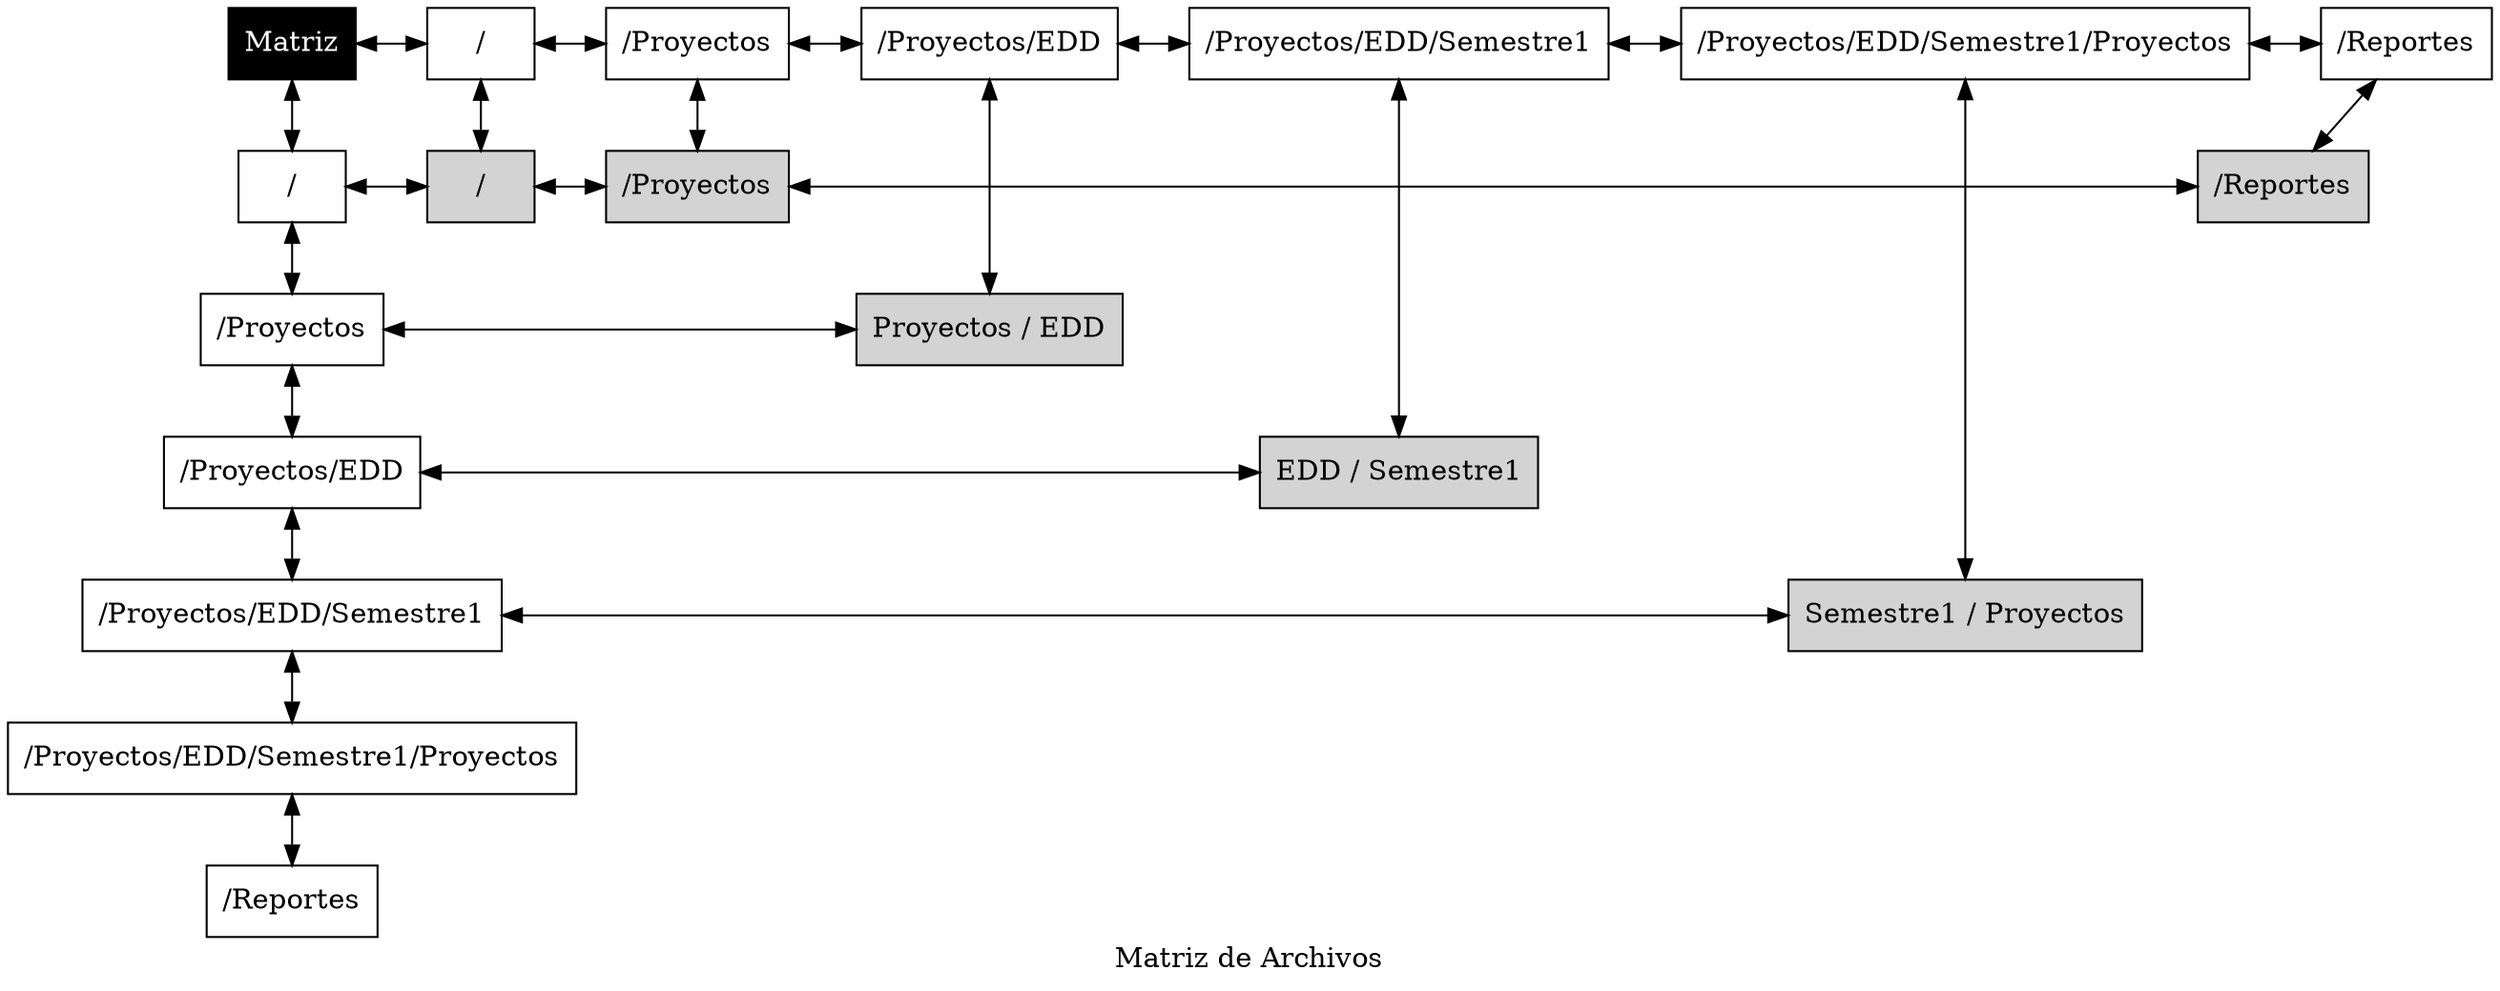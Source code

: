 digraph matriz {

	rankdir = TB;

	node[shape = rectangle];

	graph[nodesep = 0.5];

	0001000[label="Matriz", style="filled", fontcolor="white", color="black"];

	802302183[label="/", style="solid"];
	1623845845[label="/Proyectos", style="solid"];
	350351882[label="/Proyectos/EDD", style="solid"];
	348548156[label="/Proyectos/EDD/Semestre1", style="solid"];
	720235347[label="/Proyectos/EDD/Semestre1/Proyectos", style="solid"];
	89467544[label="/Reportes", style="solid"];

	515893658[label="/", style="solid"];
	960479741[label="/Proyectos", style="solid"];
	2085421818[label="/Proyectos/EDD", style="solid"];
	1348531713[label="/Proyectos/EDD/Semestre1", style="solid"];
	829564590[label="/Proyectos/EDD/Semestre1/Proyectos", style="solid"];
	1988442452[label="/Reportes", style="solid"];

	1649127340[label="/", style="filled"];
	894209306[label="/Proyectos", style="filled"];
	363563595[label="/Reportes", style="filled"];
	1245404723[label="Proyectos / EDD", style="filled"];
	1966259735[label="EDD / Semestre1", style="filled"];
	617077238[label="Semestre1 / Proyectos", style="filled"];

	0001000 -> 802302183[dir=both];
	802302183 -> 1623845845[dir=both];
	1623845845 -> 350351882[dir=both];
	350351882 -> 348548156[dir=both];
	348548156 -> 720235347[dir=both];
	720235347 -> 89467544[dir=both];

	0001000 -> 515893658[dir=both];
	515893658 -> 960479741[dir=both];
	960479741 -> 2085421818[dir=both];
	2085421818 -> 1348531713[dir=both];
	1348531713 -> 829564590[dir=both];
	829564590 -> 1988442452[dir=both];

	802302183 -> 1649127340[dir=both];
	1623845845 -> 894209306[dir=both];
	350351882 -> 1245404723[dir=both];
	348548156 -> 1966259735[dir=both];
	720235347 -> 617077238[dir=both];
	89467544 -> 363563595[dir=both];

	515893658 -> 1649127340[constraint=false, dir=both];
	1649127340 -> 894209306[contraint=false, dir=both];
	894209306 -> 363563595[contraint=false, dir=both];
	960479741 -> 1245404723[constraint=false, dir=both];
	2085421818 -> 1966259735[constraint=false, dir=both];
	1348531713 -> 617077238[constraint=false, dir=both];
	{ rank=same; 0001000; 802302183; 1623845845; 350351882; 348548156; 720235347; 89467544;  }
	{ rank=same; 515893658; 1649127340; 894209306; 363563595; }
	{ rank=same; 960479741; 1245404723; }
	{ rank=same; 2085421818; 1966259735; }
	{ rank=same; 1348531713; 617077238; }
	{ rank=same; 829564590; }
	{ rank=same; 1988442452; }
	label = "Matriz de Archivos"}
